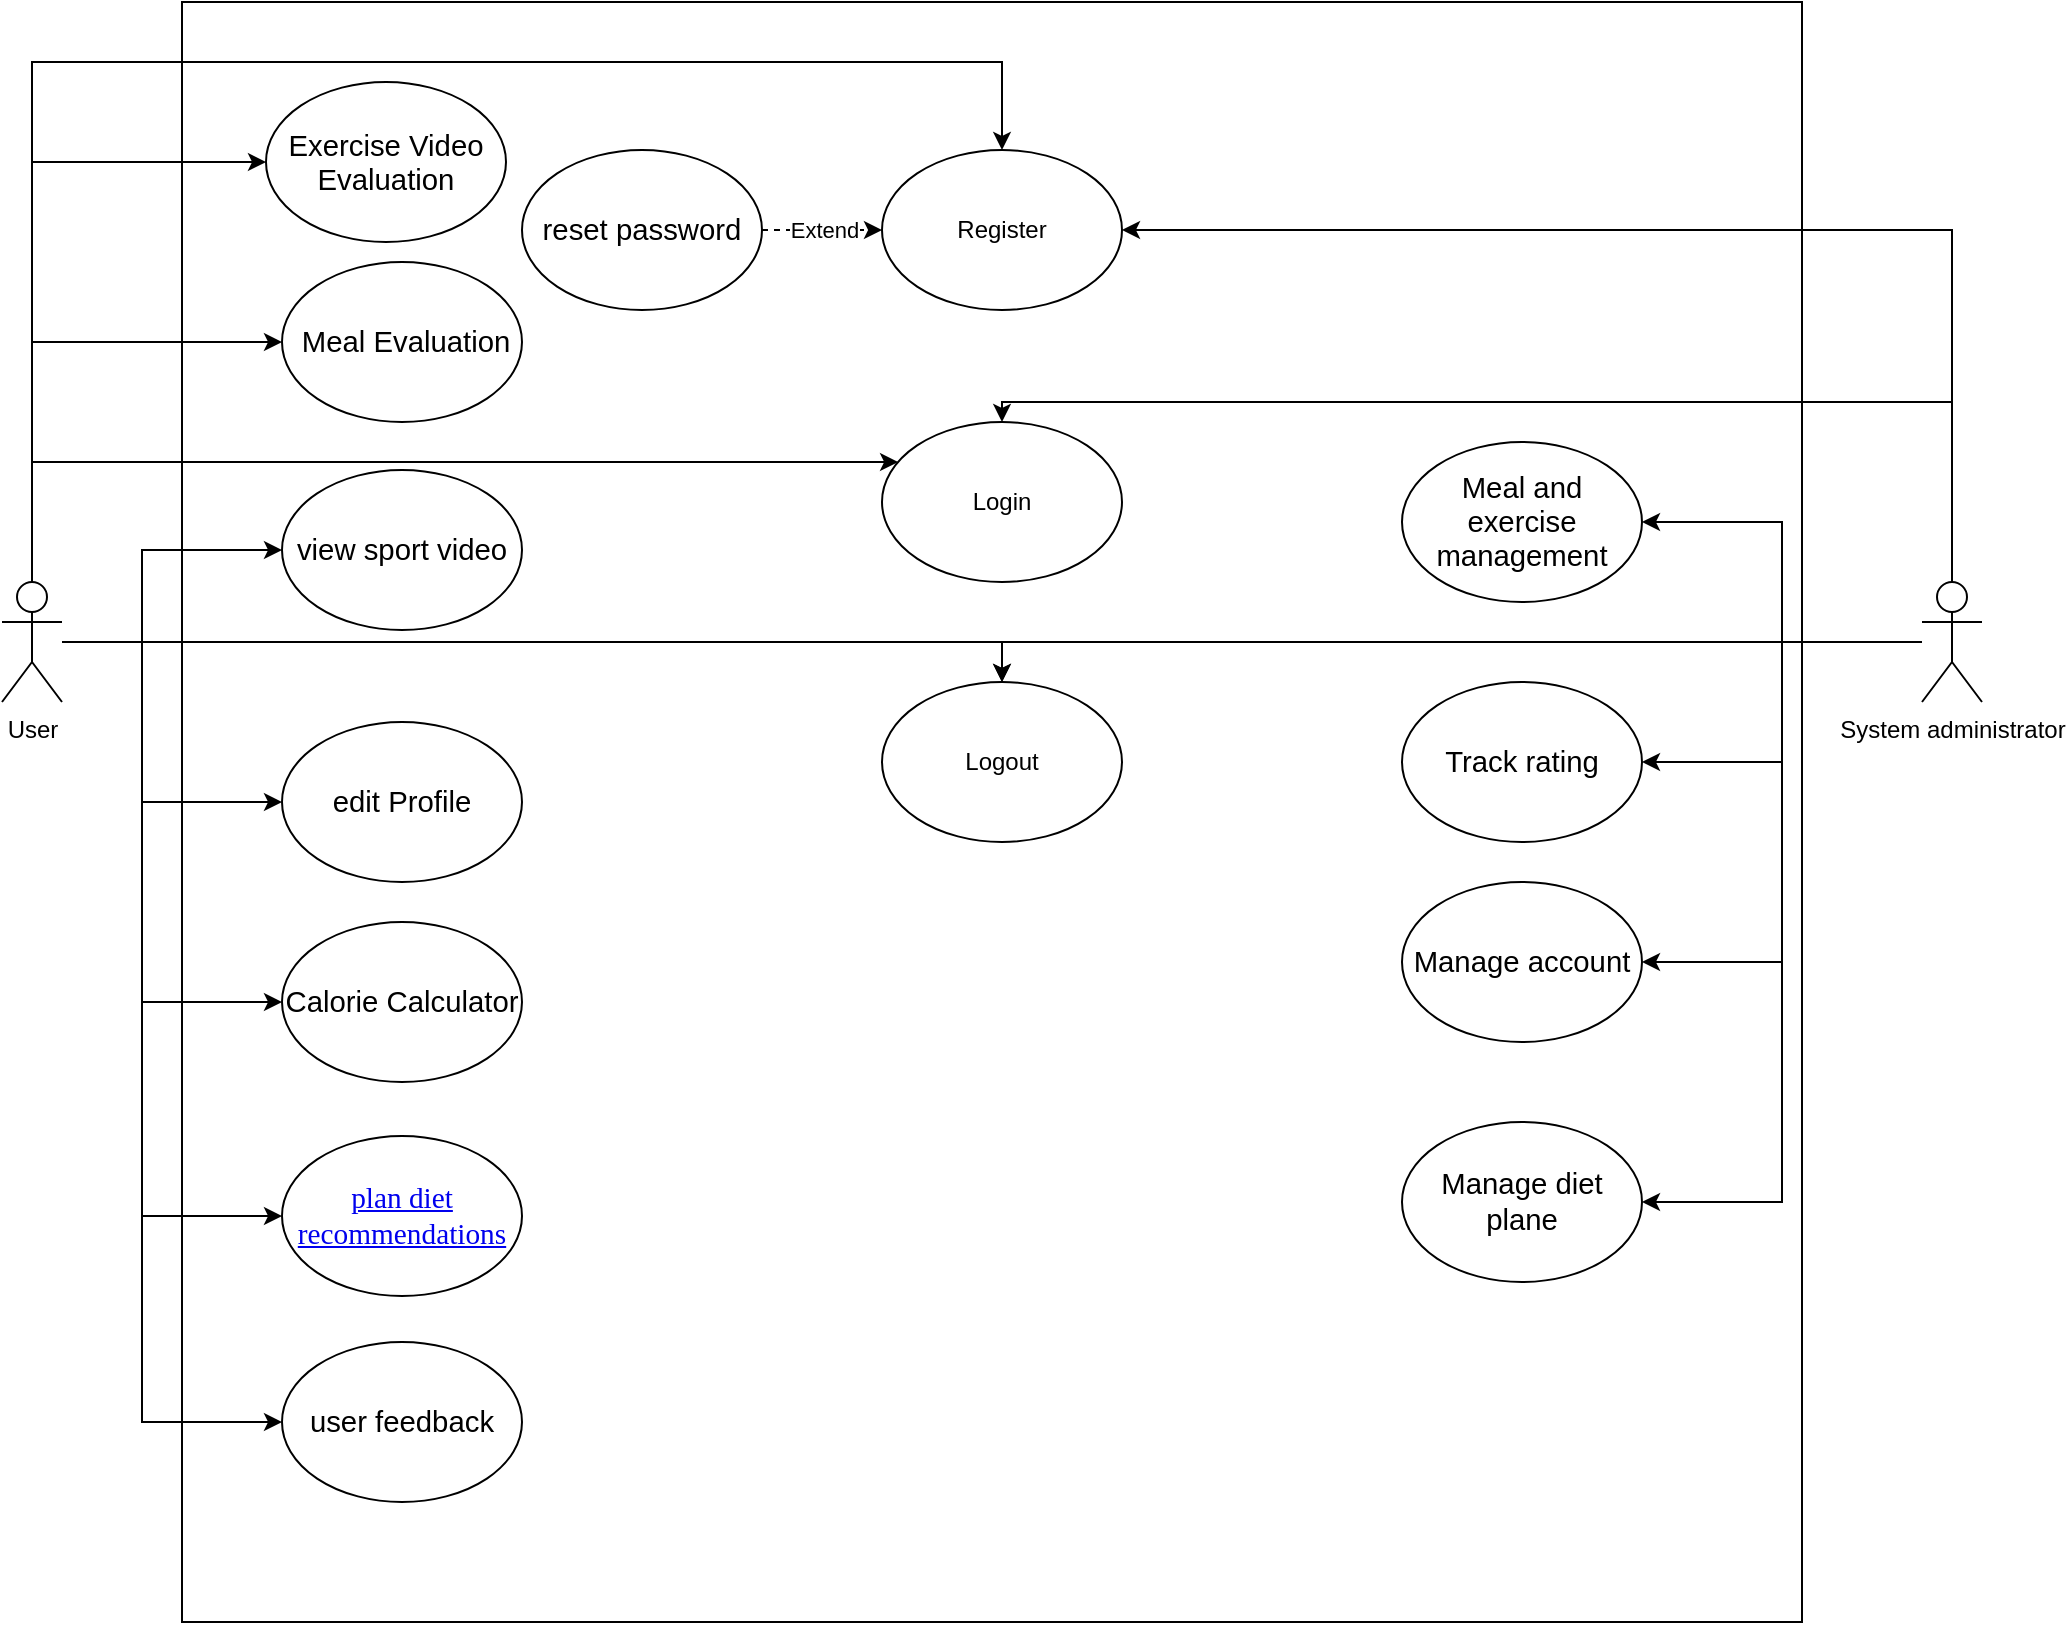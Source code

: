 <mxfile version="24.8.9">
  <diagram name="Page-1" id="8o-pzsHf8Y6uC9YzVu0T">
    <mxGraphModel dx="991" dy="520" grid="1" gridSize="10" guides="1" tooltips="1" connect="1" arrows="1" fold="1" page="1" pageScale="1" pageWidth="583" pageHeight="827" math="0" shadow="0">
      <root>
        <mxCell id="0" />
        <mxCell id="1" parent="0" />
        <mxCell id="7Me1y63ubHRdvN8yZk-z-24" style="edgeStyle=orthogonalEdgeStyle;rounded=0;orthogonalLoop=1;jettySize=auto;html=1;entryX=0;entryY=0.5;entryDx=0;entryDy=0;" edge="1" parent="1" source="7Me1y63ubHRdvN8yZk-z-2" target="7Me1y63ubHRdvN8yZk-z-17">
          <mxGeometry relative="1" as="geometry">
            <Array as="points">
              <mxPoint x="170" y="500" />
              <mxPoint x="170" y="890" />
            </Array>
          </mxGeometry>
        </mxCell>
        <mxCell id="7Me1y63ubHRdvN8yZk-z-25" style="edgeStyle=orthogonalEdgeStyle;rounded=0;orthogonalLoop=1;jettySize=auto;html=1;entryX=0;entryY=0.5;entryDx=0;entryDy=0;strokeWidth=1;" edge="1" parent="1" source="7Me1y63ubHRdvN8yZk-z-2" target="7Me1y63ubHRdvN8yZk-z-16">
          <mxGeometry relative="1" as="geometry">
            <Array as="points">
              <mxPoint x="170" y="500" />
              <mxPoint x="170" y="787" />
            </Array>
          </mxGeometry>
        </mxCell>
        <mxCell id="7Me1y63ubHRdvN8yZk-z-26" style="edgeStyle=orthogonalEdgeStyle;rounded=0;orthogonalLoop=1;jettySize=auto;html=1;entryX=0;entryY=0.5;entryDx=0;entryDy=0;" edge="1" parent="1" source="7Me1y63ubHRdvN8yZk-z-2" target="7Me1y63ubHRdvN8yZk-z-15">
          <mxGeometry relative="1" as="geometry">
            <Array as="points">
              <mxPoint x="170" y="500" />
              <mxPoint x="170" y="680" />
            </Array>
          </mxGeometry>
        </mxCell>
        <mxCell id="7Me1y63ubHRdvN8yZk-z-27" style="edgeStyle=orthogonalEdgeStyle;rounded=0;orthogonalLoop=1;jettySize=auto;html=1;entryX=0;entryY=0.5;entryDx=0;entryDy=0;" edge="1" parent="1" source="7Me1y63ubHRdvN8yZk-z-2" target="7Me1y63ubHRdvN8yZk-z-14">
          <mxGeometry relative="1" as="geometry">
            <Array as="points">
              <mxPoint x="170" y="500" />
              <mxPoint x="170" y="580" />
            </Array>
          </mxGeometry>
        </mxCell>
        <mxCell id="7Me1y63ubHRdvN8yZk-z-28" style="edgeStyle=orthogonalEdgeStyle;rounded=0;orthogonalLoop=1;jettySize=auto;html=1;entryX=0;entryY=0.5;entryDx=0;entryDy=0;" edge="1" parent="1" source="7Me1y63ubHRdvN8yZk-z-2" target="7Me1y63ubHRdvN8yZk-z-22">
          <mxGeometry relative="1" as="geometry">
            <Array as="points">
              <mxPoint x="170" y="500" />
              <mxPoint x="170" y="454" />
            </Array>
          </mxGeometry>
        </mxCell>
        <mxCell id="7Me1y63ubHRdvN8yZk-z-35" style="edgeStyle=orthogonalEdgeStyle;rounded=0;orthogonalLoop=1;jettySize=auto;html=1;entryX=0.5;entryY=0;entryDx=0;entryDy=0;" edge="1" parent="1" source="7Me1y63ubHRdvN8yZk-z-2" target="7Me1y63ubHRdvN8yZk-z-10">
          <mxGeometry relative="1" as="geometry">
            <Array as="points">
              <mxPoint x="115" y="210" />
              <mxPoint x="600" y="210" />
            </Array>
          </mxGeometry>
        </mxCell>
        <mxCell id="7Me1y63ubHRdvN8yZk-z-36" style="edgeStyle=orthogonalEdgeStyle;rounded=0;orthogonalLoop=1;jettySize=auto;html=1;" edge="1" parent="1" source="7Me1y63ubHRdvN8yZk-z-2" target="7Me1y63ubHRdvN8yZk-z-9">
          <mxGeometry relative="1" as="geometry">
            <Array as="points">
              <mxPoint x="115" y="410" />
            </Array>
          </mxGeometry>
        </mxCell>
        <mxCell id="7Me1y63ubHRdvN8yZk-z-41" style="edgeStyle=orthogonalEdgeStyle;rounded=0;orthogonalLoop=1;jettySize=auto;html=1;entryX=0;entryY=0.5;entryDx=0;entryDy=0;" edge="1" parent="1" source="7Me1y63ubHRdvN8yZk-z-2" target="7Me1y63ubHRdvN8yZk-z-39">
          <mxGeometry relative="1" as="geometry">
            <Array as="points">
              <mxPoint x="115" y="350" />
            </Array>
          </mxGeometry>
        </mxCell>
        <mxCell id="7Me1y63ubHRdvN8yZk-z-43" style="edgeStyle=orthogonalEdgeStyle;rounded=0;orthogonalLoop=1;jettySize=auto;html=1;entryX=0;entryY=0.5;entryDx=0;entryDy=0;" edge="1" parent="1" source="7Me1y63ubHRdvN8yZk-z-2" target="7Me1y63ubHRdvN8yZk-z-42">
          <mxGeometry relative="1" as="geometry">
            <Array as="points">
              <mxPoint x="115" y="260" />
            </Array>
          </mxGeometry>
        </mxCell>
        <mxCell id="7Me1y63ubHRdvN8yZk-z-47" style="edgeStyle=orthogonalEdgeStyle;rounded=0;orthogonalLoop=1;jettySize=auto;html=1;" edge="1" parent="1" source="7Me1y63ubHRdvN8yZk-z-2" target="7Me1y63ubHRdvN8yZk-z-44">
          <mxGeometry relative="1" as="geometry">
            <Array as="points">
              <mxPoint x="600" y="500" />
            </Array>
          </mxGeometry>
        </mxCell>
        <mxCell id="7Me1y63ubHRdvN8yZk-z-2" value="User" style="shape=umlActor;verticalLabelPosition=bottom;verticalAlign=top;html=1;outlineConnect=0;" vertex="1" parent="1">
          <mxGeometry x="100" y="470" width="30" height="60" as="geometry" />
        </mxCell>
        <mxCell id="7Me1y63ubHRdvN8yZk-z-29" style="edgeStyle=orthogonalEdgeStyle;rounded=0;orthogonalLoop=1;jettySize=auto;html=1;entryX=1;entryY=0.5;entryDx=0;entryDy=0;" edge="1" parent="1" source="7Me1y63ubHRdvN8yZk-z-3" target="7Me1y63ubHRdvN8yZk-z-18">
          <mxGeometry relative="1" as="geometry" />
        </mxCell>
        <mxCell id="7Me1y63ubHRdvN8yZk-z-30" style="edgeStyle=orthogonalEdgeStyle;rounded=0;orthogonalLoop=1;jettySize=auto;html=1;" edge="1" parent="1" source="7Me1y63ubHRdvN8yZk-z-3" target="7Me1y63ubHRdvN8yZk-z-19">
          <mxGeometry relative="1" as="geometry" />
        </mxCell>
        <mxCell id="7Me1y63ubHRdvN8yZk-z-31" style="edgeStyle=orthogonalEdgeStyle;rounded=0;orthogonalLoop=1;jettySize=auto;html=1;entryX=1;entryY=0.5;entryDx=0;entryDy=0;" edge="1" parent="1" source="7Me1y63ubHRdvN8yZk-z-3" target="7Me1y63ubHRdvN8yZk-z-21">
          <mxGeometry relative="1" as="geometry" />
        </mxCell>
        <mxCell id="7Me1y63ubHRdvN8yZk-z-32" style="edgeStyle=orthogonalEdgeStyle;rounded=0;orthogonalLoop=1;jettySize=auto;html=1;entryX=1;entryY=0.5;entryDx=0;entryDy=0;" edge="1" parent="1" source="7Me1y63ubHRdvN8yZk-z-3" target="7Me1y63ubHRdvN8yZk-z-20">
          <mxGeometry relative="1" as="geometry" />
        </mxCell>
        <mxCell id="7Me1y63ubHRdvN8yZk-z-33" style="edgeStyle=orthogonalEdgeStyle;rounded=0;orthogonalLoop=1;jettySize=auto;html=1;entryX=1;entryY=0.5;entryDx=0;entryDy=0;shadow=0;" edge="1" parent="1" source="7Me1y63ubHRdvN8yZk-z-3" target="7Me1y63ubHRdvN8yZk-z-10">
          <mxGeometry relative="1" as="geometry">
            <Array as="points">
              <mxPoint x="1075" y="294" />
            </Array>
          </mxGeometry>
        </mxCell>
        <mxCell id="7Me1y63ubHRdvN8yZk-z-34" style="edgeStyle=orthogonalEdgeStyle;rounded=0;orthogonalLoop=1;jettySize=auto;html=1;" edge="1" parent="1" source="7Me1y63ubHRdvN8yZk-z-3" target="7Me1y63ubHRdvN8yZk-z-9">
          <mxGeometry relative="1" as="geometry">
            <Array as="points">
              <mxPoint x="1075" y="380" />
              <mxPoint x="600" y="380" />
            </Array>
          </mxGeometry>
        </mxCell>
        <mxCell id="7Me1y63ubHRdvN8yZk-z-46" style="edgeStyle=orthogonalEdgeStyle;rounded=0;orthogonalLoop=1;jettySize=auto;html=1;" edge="1" parent="1" source="7Me1y63ubHRdvN8yZk-z-3" target="7Me1y63ubHRdvN8yZk-z-44">
          <mxGeometry relative="1" as="geometry">
            <Array as="points">
              <mxPoint x="750" y="500" />
              <mxPoint x="750" y="500" />
            </Array>
          </mxGeometry>
        </mxCell>
        <mxCell id="7Me1y63ubHRdvN8yZk-z-3" value="System administrator" style="shape=umlActor;verticalLabelPosition=bottom;verticalAlign=top;html=1;outlineConnect=0;" vertex="1" parent="1">
          <mxGeometry x="1060" y="470" width="30" height="60" as="geometry" />
        </mxCell>
        <mxCell id="7Me1y63ubHRdvN8yZk-z-7" value="" style="whiteSpace=wrap;html=1;aspect=fixed;fillColor=none;" vertex="1" parent="1">
          <mxGeometry x="190" y="180" width="810" height="810" as="geometry" />
        </mxCell>
        <mxCell id="7Me1y63ubHRdvN8yZk-z-9" value="Login" style="ellipse;whiteSpace=wrap;html=1;" vertex="1" parent="1">
          <mxGeometry x="540" y="390" width="120" height="80" as="geometry" />
        </mxCell>
        <mxCell id="7Me1y63ubHRdvN8yZk-z-10" value="Register" style="ellipse;whiteSpace=wrap;html=1;" vertex="1" parent="1">
          <mxGeometry x="540" y="254" width="120" height="80" as="geometry" />
        </mxCell>
        <mxCell id="7Me1y63ubHRdvN8yZk-z-37" style="edgeStyle=orthogonalEdgeStyle;rounded=0;orthogonalLoop=1;jettySize=auto;html=1;entryX=0;entryY=0.5;entryDx=0;entryDy=0;dashed=1;" edge="1" parent="1" source="7Me1y63ubHRdvN8yZk-z-11" target="7Me1y63ubHRdvN8yZk-z-10">
          <mxGeometry relative="1" as="geometry" />
        </mxCell>
        <mxCell id="7Me1y63ubHRdvN8yZk-z-38" value="Extend" style="edgeLabel;html=1;align=center;verticalAlign=middle;resizable=0;points=[];" vertex="1" connectable="0" parent="7Me1y63ubHRdvN8yZk-z-37">
          <mxGeometry x="0.031" relative="1" as="geometry">
            <mxPoint as="offset" />
          </mxGeometry>
        </mxCell>
        <mxCell id="7Me1y63ubHRdvN8yZk-z-11" value="&lt;span style=&quot;font-size:11.0pt;line-height:115%;&lt;br/&gt;font-family:&amp;quot;Times New Roman&amp;quot;,serif;mso-fareast-font-family:Aptos;mso-fareast-theme-font:&lt;br/&gt;minor-latin;mso-bidi-font-family:Arial;mso-bidi-theme-font:minor-bidi;&lt;br/&gt;mso-font-kerning:0pt;mso-ligatures:none;mso-ansi-language:EN-US;mso-fareast-language:&lt;br/&gt;EN-US;mso-bidi-language:AR-SA&quot;&gt;reset password&lt;/span&gt;" style="ellipse;whiteSpace=wrap;html=1;" vertex="1" parent="1">
          <mxGeometry x="360" y="254" width="120" height="80" as="geometry" />
        </mxCell>
        <mxCell id="7Me1y63ubHRdvN8yZk-z-14" value="&lt;span style=&quot;font-size:11.0pt;line-height:115%;&lt;br/&gt;font-family:&amp;quot;Times New Roman&amp;quot;,serif;mso-fareast-font-family:Aptos;mso-fareast-theme-font:&lt;br/&gt;minor-latin;mso-bidi-font-family:Arial;mso-bidi-theme-font:minor-bidi;&lt;br/&gt;mso-font-kerning:0pt;mso-ligatures:none;mso-ansi-language:EN-US;mso-fareast-language:&lt;br/&gt;EN-US;mso-bidi-language:AR-SA&quot;&gt;edit Profile&lt;/span&gt;" style="ellipse;whiteSpace=wrap;html=1;" vertex="1" parent="1">
          <mxGeometry x="240" y="540" width="120" height="80" as="geometry" />
        </mxCell>
        <mxCell id="7Me1y63ubHRdvN8yZk-z-15" value="&lt;span style=&quot;font-size:11.0pt;line-height:115%;&lt;br/&gt;font-family:&amp;quot;Times New Roman&amp;quot;,serif;mso-fareast-font-family:Aptos;mso-fareast-theme-font:&lt;br/&gt;minor-latin;mso-bidi-font-family:Arial;mso-bidi-theme-font:minor-bidi;&lt;br/&gt;mso-font-kerning:0pt;mso-ligatures:none;mso-ansi-language:EN-US;mso-fareast-language:&lt;br/&gt;EN-US;mso-bidi-language:AR-SA&quot;&gt;Calorie Calculator&lt;/span&gt;" style="ellipse;whiteSpace=wrap;html=1;" vertex="1" parent="1">
          <mxGeometry x="240" y="640" width="120" height="80" as="geometry" />
        </mxCell>
        <mxCell id="7Me1y63ubHRdvN8yZk-z-16" value="&lt;a name=&quot;_Hlk166383567&quot;&gt;&lt;span style=&quot;font-size:11.0pt;&lt;br/&gt;line-height:115%;font-family:&amp;quot;Times New Roman&amp;quot;,serif;mso-fareast-font-family:&lt;br/&gt;Aptos;mso-fareast-theme-font:minor-latin;mso-bidi-font-family:Arial;mso-bidi-theme-font:&lt;br/&gt;minor-bidi;mso-font-kerning:0pt;mso-ligatures:none;mso-ansi-language:EN-US;&lt;br/&gt;mso-fareast-language:EN-US;mso-bidi-language:AR-SA&quot;&gt;plan diet recommendations&lt;/span&gt;&lt;/a&gt;" style="ellipse;whiteSpace=wrap;html=1;" vertex="1" parent="1">
          <mxGeometry x="240" y="747" width="120" height="80" as="geometry" />
        </mxCell>
        <mxCell id="7Me1y63ubHRdvN8yZk-z-17" value="&lt;span style=&quot;font-size:11.0pt;line-height:115%;&lt;br/&gt;font-family:&amp;quot;Times New Roman&amp;quot;,serif;mso-fareast-font-family:Aptos;mso-fareast-theme-font:&lt;br/&gt;minor-latin;mso-bidi-font-family:Arial;mso-bidi-theme-font:minor-bidi;&lt;br/&gt;mso-font-kerning:0pt;mso-ligatures:none;mso-ansi-language:EN-US;mso-fareast-language:&lt;br/&gt;EN-US;mso-bidi-language:AR-SA&quot;&gt;user feedback&lt;/span&gt;" style="ellipse;whiteSpace=wrap;html=1;" vertex="1" parent="1">
          <mxGeometry x="240" y="850" width="120" height="80" as="geometry" />
        </mxCell>
        <mxCell id="7Me1y63ubHRdvN8yZk-z-18" value="&lt;span style=&quot;font-size:11.0pt;line-height:115%;&lt;br/&gt;font-family:&amp;quot;Times New Roman&amp;quot;,serif;mso-fareast-font-family:Aptos;mso-fareast-theme-font:&lt;br/&gt;minor-latin;mso-bidi-font-family:Arial;mso-bidi-theme-font:minor-bidi;&lt;br/&gt;mso-font-kerning:0pt;mso-ligatures:none;mso-ansi-language:EN-US;mso-fareast-language:&lt;br/&gt;EN-US;mso-bidi-language:AR-SA&quot;&gt;Meal and exercise management&lt;/span&gt;" style="ellipse;whiteSpace=wrap;html=1;" vertex="1" parent="1">
          <mxGeometry x="800" y="400" width="120" height="80" as="geometry" />
        </mxCell>
        <mxCell id="7Me1y63ubHRdvN8yZk-z-19" value="&lt;span style=&quot;font-size: 14.667px;&quot;&gt;Track rating&lt;/span&gt;" style="ellipse;whiteSpace=wrap;html=1;" vertex="1" parent="1">
          <mxGeometry x="800" y="520" width="120" height="80" as="geometry" />
        </mxCell>
        <mxCell id="7Me1y63ubHRdvN8yZk-z-20" value="&lt;span style=&quot;font-size: 14.667px;&quot;&gt;Manage diet plane&lt;/span&gt;&lt;span style=&quot;color: rgba(0, 0, 0, 0); font-family: monospace; font-size: 0px; text-align: start; text-wrap-mode: nowrap;&quot;&gt;%3CmxGraphModel%3E%3Croot%3E%3CmxCell%20id%3D%220%22%2F%3E%3CmxCell%20id%3D%221%22%20parent%3D%220%22%2F%3E%3CmxCell%20id%3D%222%22%20value%3D%22%26lt%3Bspan%20style%3D%26quot%3Bfont-size%3A%2014.667px%3B%26quot%3B%26gt%3BTrack%20rating%26lt%3B%2Fspan%26gt%3B%22%20style%3D%22ellipse%3BwhiteSpace%3Dwrap%3Bhtml%3D1%3B%22%20vertex%3D%221%22%20parent%3D%221%22%3E%3CmxGeometry%20x%3D%22800%22%20y%3D%22560%22%20width%3D%22120%22%20height%3D%2280%22%20as%3D%22geometry%22%2F%3E%3C%2FmxCell%3E%3C%2Froot%3E%3C%2FmxGraphModel%3E&lt;/span&gt;" style="ellipse;whiteSpace=wrap;html=1;" vertex="1" parent="1">
          <mxGeometry x="800" y="740" width="120" height="80" as="geometry" />
        </mxCell>
        <mxCell id="7Me1y63ubHRdvN8yZk-z-21" value="&lt;span style=&quot;font-size: 14.667px;&quot;&gt;Manage account&lt;/span&gt;&lt;span style=&quot;color: rgba(0, 0, 0, 0); font-family: monospace; font-size: 0px; text-align: start; text-wrap-mode: nowrap;&quot;&gt;%3CmxGraphModel%3E%3Croot%3E%3CmxCell%20id%3D%220%22%2F%3E%3CmxCell%20id%3D%221%22%20parent%3D%220%22%2F%3E%3CmxCell%20id%3D%222%22%20value%3D%22%26lt%3Bspan%20style%3D%26quot%3Bfont-size%3A%2014.667px%3B%26quot%3B%26gt%3BTrack%20rating%26lt%3B%2Fspan%26gt%3B%22%20style%3D%22ellipse%3BwhiteSpace%3Dwrap%3Bhtml%3D1%3B%22%20vertex%3D%221%22%20parent%3D%221%22%3E%3CmxGeometry%20x%3D%22800%22%20y%3D%22560%22%20width%3D%22120%22%20height%3D%2280%22%20as%3D%22geometry%22%2F%3E%3C%2FmxCell%3E%3C%2Froot%3E%3C%2FmxGraphModel%3E&lt;/span&gt;" style="ellipse;whiteSpace=wrap;html=1;" vertex="1" parent="1">
          <mxGeometry x="800" y="620" width="120" height="80" as="geometry" />
        </mxCell>
        <mxCell id="7Me1y63ubHRdvN8yZk-z-22" value="&lt;span style=&quot;font-size: 14.667px;&quot;&gt;view sport video&lt;/span&gt;" style="ellipse;whiteSpace=wrap;html=1;" vertex="1" parent="1">
          <mxGeometry x="240" y="414" width="120" height="80" as="geometry" />
        </mxCell>
        <mxCell id="7Me1y63ubHRdvN8yZk-z-39" value="&lt;span style=&quot;font-size:11.0pt;line-height:115%;&lt;br/&gt;font-family:&amp;quot;Times New Roman&amp;quot;,serif;mso-fareast-font-family:Aptos;mso-fareast-theme-font:&lt;br/&gt;minor-latin;mso-bidi-font-family:Arial;mso-bidi-theme-font:minor-bidi;&lt;br/&gt;mso-font-kerning:0pt;mso-ansi-language:EN-US;mso-fareast-language:EN-US;&lt;br/&gt;mso-bidi-language:AR-SA&quot;&gt;&amp;nbsp;Meal Evaluation&lt;/span&gt;" style="ellipse;whiteSpace=wrap;html=1;" vertex="1" parent="1">
          <mxGeometry x="240" y="310" width="120" height="80" as="geometry" />
        </mxCell>
        <mxCell id="7Me1y63ubHRdvN8yZk-z-42" value="&lt;span style=&quot;font-size:11.0pt;line-height:115%;&lt;br/&gt;font-family:&amp;quot;Times New Roman&amp;quot;,serif;mso-fareast-font-family:Aptos;mso-fareast-theme-font:&lt;br/&gt;minor-latin;mso-bidi-font-family:Arial;mso-bidi-theme-font:minor-bidi;&lt;br/&gt;mso-font-kerning:0pt;mso-ansi-language:EN-US;mso-fareast-language:EN-US;&lt;br/&gt;mso-bidi-language:AR-SA&quot;&gt;Exercise Video Evaluation&lt;/span&gt;" style="ellipse;whiteSpace=wrap;html=1;" vertex="1" parent="1">
          <mxGeometry x="232" y="220" width="120" height="80" as="geometry" />
        </mxCell>
        <mxCell id="7Me1y63ubHRdvN8yZk-z-44" value="Logout" style="ellipse;whiteSpace=wrap;html=1;" vertex="1" parent="1">
          <mxGeometry x="540" y="520" width="120" height="80" as="geometry" />
        </mxCell>
      </root>
    </mxGraphModel>
  </diagram>
</mxfile>

